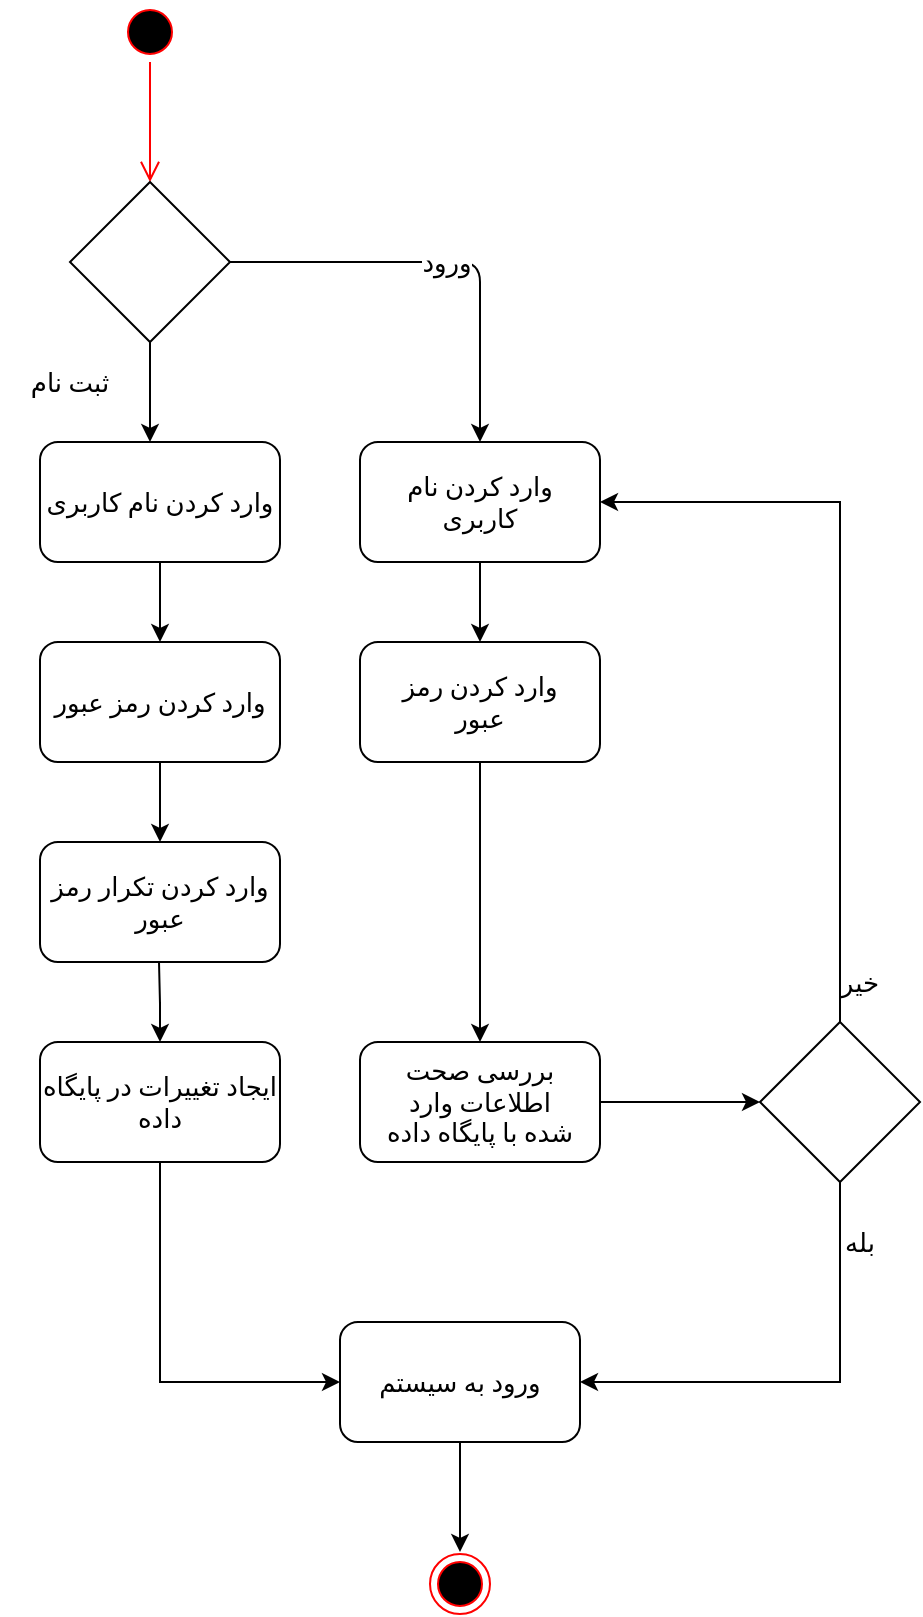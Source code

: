 <mxfile version="14.8.1" type="github">
  <diagram id="cUkqLEEOOj07QgNQOSys" name="Page-1">
    <mxGraphModel dx="782" dy="436" grid="1" gridSize="10" guides="1" tooltips="1" connect="1" arrows="1" fold="1" page="1" pageScale="1" pageWidth="850" pageHeight="1100" math="0" shadow="0">
      <root>
        <mxCell id="0" />
        <mxCell id="1" parent="0" />
        <mxCell id="9vAfnKZuEogmpyG12Bn7-1" value="" style="ellipse;html=1;shape=startState;fillColor=#000000;strokeColor=#ff0000;fontFamily=B Zar;fontSize=13;" parent="1" vertex="1">
          <mxGeometry x="120" y="80" width="30" height="30" as="geometry" />
        </mxCell>
        <mxCell id="9vAfnKZuEogmpyG12Bn7-2" value="" style="edgeStyle=orthogonalEdgeStyle;html=1;verticalAlign=bottom;endArrow=open;endSize=8;strokeColor=#ff0000;fontFamily=B Zar;fontSize=13;" parent="1" source="9vAfnKZuEogmpyG12Bn7-1" edge="1">
          <mxGeometry relative="1" as="geometry">
            <mxPoint x="135" y="170" as="targetPoint" />
          </mxGeometry>
        </mxCell>
        <mxCell id="9vAfnKZuEogmpyG12Bn7-3" value="" style="edgeStyle=orthogonalEdgeStyle;rounded=0;orthogonalLoop=1;jettySize=auto;html=1;fontFamily=B Zar;fontSize=13;" parent="1" source="9vAfnKZuEogmpyG12Bn7-4" target="9vAfnKZuEogmpyG12Bn7-5" edge="1">
          <mxGeometry relative="1" as="geometry">
            <Array as="points">
              <mxPoint x="135" y="290" />
              <mxPoint x="135" y="290" />
            </Array>
          </mxGeometry>
        </mxCell>
        <mxCell id="9vAfnKZuEogmpyG12Bn7-4" value="" style="rhombus;whiteSpace=wrap;html=1;fontFamily=B Zar;fontSize=13;" parent="1" vertex="1">
          <mxGeometry x="95" y="170" width="80" height="80" as="geometry" />
        </mxCell>
        <mxCell id="9vAfnKZuEogmpyG12Bn7-5" value="&lt;font style=&quot;font-size: 13px&quot;&gt;وارد کردن نام کاربری&lt;/font&gt;" style="rounded=1;whiteSpace=wrap;html=1;fontFamily=B Zar;fontSize=13;" parent="1" vertex="1">
          <mxGeometry x="80" y="300" width="120" height="60" as="geometry" />
        </mxCell>
        <mxCell id="9vAfnKZuEogmpyG12Bn7-6" value="&lt;font style=&quot;font-size: 13px&quot;&gt;وارد کردن رمز عبور&lt;/font&gt;" style="rounded=1;whiteSpace=wrap;html=1;fontFamily=B Zar;fontSize=13;" parent="1" vertex="1">
          <mxGeometry x="80" y="400" width="120" height="60" as="geometry" />
        </mxCell>
        <mxCell id="9vAfnKZuEogmpyG12Bn7-9" value="" style="edgeStyle=orthogonalEdgeStyle;rounded=0;orthogonalLoop=1;jettySize=auto;html=1;exitX=0.5;exitY=1;exitDx=0;exitDy=0;fontFamily=B Zar;fontSize=13;" parent="1" source="9vAfnKZuEogmpyG12Bn7-6" edge="1">
          <mxGeometry relative="1" as="geometry">
            <mxPoint x="140" y="500" as="targetPoint" />
            <mxPoint x="140" y="500" as="sourcePoint" />
          </mxGeometry>
        </mxCell>
        <mxCell id="9vAfnKZuEogmpyG12Bn7-14" value="" style="endArrow=classic;html=1;entryX=0.5;entryY=0;entryDx=0;entryDy=0;exitX=0.5;exitY=1;exitDx=0;exitDy=0;fontFamily=B Zar;fontSize=13;" parent="1" source="9vAfnKZuEogmpyG12Bn7-5" target="9vAfnKZuEogmpyG12Bn7-6" edge="1">
          <mxGeometry width="50" height="50" relative="1" as="geometry">
            <mxPoint x="115" y="400" as="sourcePoint" />
            <mxPoint x="165" y="350" as="targetPoint" />
            <Array as="points" />
          </mxGeometry>
        </mxCell>
        <mxCell id="9vAfnKZuEogmpyG12Bn7-15" value="&lt;font style=&quot;font-size: 13px;&quot;&gt;ورود&lt;/font&gt;" style="endArrow=classic;html=1;exitX=1;exitY=0.5;exitDx=0;exitDy=0;entryX=0.5;entryY=0;entryDx=0;entryDy=0;fontFamily=B Zar;fontSize=13;" parent="1" source="9vAfnKZuEogmpyG12Bn7-4" target="9vAfnKZuEogmpyG12Bn7-17" edge="1">
          <mxGeometry width="50" height="50" relative="1" as="geometry">
            <mxPoint x="180" y="210" as="sourcePoint" />
            <mxPoint x="290" y="290" as="targetPoint" />
            <Array as="points">
              <mxPoint x="300" y="210" />
            </Array>
          </mxGeometry>
        </mxCell>
        <mxCell id="9vAfnKZuEogmpyG12Bn7-16" value="" style="edgeStyle=orthogonalEdgeStyle;rounded=0;orthogonalLoop=1;jettySize=auto;html=1;fontFamily=B Zar;fontSize=13;" parent="1" source="9vAfnKZuEogmpyG12Bn7-17" target="9vAfnKZuEogmpyG12Bn7-19" edge="1">
          <mxGeometry relative="1" as="geometry" />
        </mxCell>
        <mxCell id="9vAfnKZuEogmpyG12Bn7-17" value="" style="rounded=1;whiteSpace=wrap;html=1;fontFamily=B Zar;fontSize=13;" parent="1" vertex="1">
          <mxGeometry x="240" y="300" width="120" height="60" as="geometry" />
        </mxCell>
        <mxCell id="9vAfnKZuEogmpyG12Bn7-18" value="" style="edgeStyle=orthogonalEdgeStyle;rounded=0;orthogonalLoop=1;jettySize=auto;html=1;fontFamily=B Zar;fontSize=13;" parent="1" source="9vAfnKZuEogmpyG12Bn7-19" target="9vAfnKZuEogmpyG12Bn7-21" edge="1">
          <mxGeometry relative="1" as="geometry" />
        </mxCell>
        <mxCell id="9vAfnKZuEogmpyG12Bn7-19" value="" style="rounded=1;whiteSpace=wrap;html=1;fontFamily=B Zar;fontSize=13;" parent="1" vertex="1">
          <mxGeometry x="240" y="400" width="120" height="60" as="geometry" />
        </mxCell>
        <mxCell id="9vAfnKZuEogmpyG12Bn7-20" value="" style="edgeStyle=orthogonalEdgeStyle;rounded=0;orthogonalLoop=1;jettySize=auto;html=1;entryX=0;entryY=0.5;entryDx=0;entryDy=0;fontFamily=B Zar;fontSize=13;" parent="1" source="9vAfnKZuEogmpyG12Bn7-21" target="9vAfnKZuEogmpyG12Bn7-34" edge="1">
          <mxGeometry relative="1" as="geometry">
            <mxPoint x="300" y="680" as="targetPoint" />
          </mxGeometry>
        </mxCell>
        <mxCell id="9vAfnKZuEogmpyG12Bn7-21" value="" style="rounded=1;whiteSpace=wrap;html=1;fontFamily=B Zar;fontSize=13;" parent="1" vertex="1">
          <mxGeometry x="240" y="600" width="120" height="60" as="geometry" />
        </mxCell>
        <mxCell id="9vAfnKZuEogmpyG12Bn7-22" style="edgeStyle=orthogonalEdgeStyle;rounded=0;orthogonalLoop=1;jettySize=auto;html=1;exitX=0.5;exitY=1;exitDx=0;exitDy=0;entryX=0.5;entryY=0;entryDx=0;entryDy=0;fontFamily=B Zar;fontSize=13;" parent="1" edge="1">
          <mxGeometry relative="1" as="geometry">
            <mxPoint x="290" y="795" as="sourcePoint" />
            <mxPoint x="290" y="855" as="targetPoint" />
          </mxGeometry>
        </mxCell>
        <mxCell id="9vAfnKZuEogmpyG12Bn7-23" value="&lt;font style=&quot;font-size: 13px&quot;&gt;وارد کردن نام کاربری&lt;/font&gt;" style="text;html=1;strokeColor=none;fillColor=none;align=center;verticalAlign=middle;whiteSpace=wrap;rounded=0;fontFamily=B Zar;fontSize=13;" parent="1" vertex="1">
          <mxGeometry x="260" y="300" width="80" height="60" as="geometry" />
        </mxCell>
        <mxCell id="9vAfnKZuEogmpyG12Bn7-24" value="&lt;font style=&quot;font-size: 13px&quot;&gt;وارد کردن رمز عبور&lt;/font&gt;" style="text;html=1;strokeColor=none;fillColor=none;align=center;verticalAlign=middle;whiteSpace=wrap;rounded=0;fontFamily=B Zar;fontSize=13;" parent="1" vertex="1">
          <mxGeometry x="250" y="410" width="100" height="40" as="geometry" />
        </mxCell>
        <mxCell id="9vAfnKZuEogmpyG12Bn7-25" value="&lt;font style=&quot;font-size: 13px&quot;&gt;بررسی صحت اطلاعات وارد شده با پایگاه داده&lt;/font&gt;" style="text;html=1;strokeColor=none;fillColor=none;align=center;verticalAlign=middle;whiteSpace=wrap;rounded=0;fontFamily=B Zar;fontSize=13;" parent="1" vertex="1">
          <mxGeometry x="250" y="610" width="100" height="40" as="geometry" />
        </mxCell>
        <mxCell id="lV9VRbZ92i7KgP8q5HNV-1" style="edgeStyle=orthogonalEdgeStyle;rounded=0;orthogonalLoop=1;jettySize=auto;html=1;exitX=0.5;exitY=1;exitDx=0;exitDy=0;entryX=0;entryY=0.5;entryDx=0;entryDy=0;fontFamily=B Zar;fontSize=13;" parent="1" source="jt6DGCesJBzGl5rZxC4x-1" target="9vAfnKZuEogmpyG12Bn7-35" edge="1">
          <mxGeometry relative="1" as="geometry" />
        </mxCell>
        <mxCell id="9vAfnKZuEogmpyG12Bn7-30" value="" style="ellipse;html=1;shape=endState;fillColor=#000000;strokeColor=#ff0000;fontFamily=B Zar;fontSize=13;" parent="1" vertex="1">
          <mxGeometry x="275" y="856" width="30" height="30" as="geometry" />
        </mxCell>
        <mxCell id="9vAfnKZuEogmpyG12Bn7-31" value="&lt;font style=&quot;font-size: 13px&quot;&gt;ثبت نام&lt;/font&gt;" style="text;html=1;strokeColor=none;fillColor=none;align=center;verticalAlign=middle;whiteSpace=wrap;rounded=0;rotation=0;fontFamily=B Zar;fontSize=13;" parent="1" vertex="1">
          <mxGeometry x="60" y="260" width="70" height="20" as="geometry" />
        </mxCell>
        <mxCell id="9vAfnKZuEogmpyG12Bn7-32" style="edgeStyle=orthogonalEdgeStyle;rounded=0;orthogonalLoop=1;jettySize=auto;html=1;entryX=1;entryY=0.5;entryDx=0;entryDy=0;fontFamily=B Zar;fontSize=13;" parent="1" source="9vAfnKZuEogmpyG12Bn7-34" target="9vAfnKZuEogmpyG12Bn7-35" edge="1">
          <mxGeometry relative="1" as="geometry">
            <Array as="points">
              <mxPoint x="480" y="770" />
            </Array>
          </mxGeometry>
        </mxCell>
        <mxCell id="9vAfnKZuEogmpyG12Bn7-33" style="edgeStyle=orthogonalEdgeStyle;rounded=0;orthogonalLoop=1;jettySize=auto;html=1;entryX=1;entryY=0.5;entryDx=0;entryDy=0;fontFamily=B Zar;fontSize=13;" parent="1" source="9vAfnKZuEogmpyG12Bn7-34" target="9vAfnKZuEogmpyG12Bn7-17" edge="1">
          <mxGeometry relative="1" as="geometry">
            <Array as="points">
              <mxPoint x="480" y="330" />
            </Array>
            <mxPoint x="380" y="345" as="targetPoint" />
          </mxGeometry>
        </mxCell>
        <mxCell id="9vAfnKZuEogmpyG12Bn7-34" value="" style="rhombus;whiteSpace=wrap;html=1;fontFamily=B Zar;fontSize=13;" parent="1" vertex="1">
          <mxGeometry x="440" y="590" width="80" height="80" as="geometry" />
        </mxCell>
        <mxCell id="9vAfnKZuEogmpyG12Bn7-35" value="&lt;font style=&quot;font-size: 13px&quot;&gt;ورود به سیستم&lt;/font&gt;" style="rounded=1;whiteSpace=wrap;html=1;fontFamily=B Zar;fontSize=13;" parent="1" vertex="1">
          <mxGeometry x="230" y="740" width="120" height="60" as="geometry" />
        </mxCell>
        <mxCell id="9vAfnKZuEogmpyG12Bn7-36" value="&lt;font style=&quot;font-size: 13px&quot;&gt;بله&lt;/font&gt;" style="text;html=1;strokeColor=none;fillColor=none;align=center;verticalAlign=middle;whiteSpace=wrap;rounded=0;fontFamily=B Zar;fontSize=13;" parent="1" vertex="1">
          <mxGeometry x="470" y="690" width="40" height="20" as="geometry" />
        </mxCell>
        <mxCell id="9vAfnKZuEogmpyG12Bn7-37" value="&lt;font style=&quot;font-size: 13px&quot;&gt;خیر&lt;/font&gt;" style="text;html=1;strokeColor=none;fillColor=none;align=center;verticalAlign=middle;whiteSpace=wrap;rounded=0;fontFamily=B Zar;fontSize=13;" parent="1" vertex="1">
          <mxGeometry x="470" y="560" width="40" height="20" as="geometry" />
        </mxCell>
        <mxCell id="jt6DGCesJBzGl5rZxC4x-1" value="&lt;font style=&quot;font-size: 13px&quot;&gt;ایجاد تغییرات در پایگاه داده&lt;/font&gt;" style="rounded=1;whiteSpace=wrap;html=1;fontFamily=B Zar;fontSize=13;" parent="1" vertex="1">
          <mxGeometry x="80" y="600" width="120" height="60" as="geometry" />
        </mxCell>
        <mxCell id="wn8KKuoEa_iqCSRoonan-1" value="&lt;font style=&quot;font-size: 13px&quot;&gt;وارد کردن تکرار رمز عبور&lt;/font&gt;" style="rounded=1;whiteSpace=wrap;html=1;fontFamily=B Zar;fontSize=13;" parent="1" vertex="1">
          <mxGeometry x="80" y="500" width="120" height="60" as="geometry" />
        </mxCell>
        <mxCell id="wn8KKuoEa_iqCSRoonan-2" value="" style="edgeStyle=orthogonalEdgeStyle;rounded=0;orthogonalLoop=1;jettySize=auto;html=1;entryX=0.5;entryY=0;entryDx=0;entryDy=0;fontFamily=B Zar;fontSize=13;" parent="1" target="jt6DGCesJBzGl5rZxC4x-1" edge="1">
          <mxGeometry relative="1" as="geometry">
            <mxPoint x="139.5" y="560" as="sourcePoint" />
            <mxPoint x="139.5" y="680" as="targetPoint" />
          </mxGeometry>
        </mxCell>
      </root>
    </mxGraphModel>
  </diagram>
</mxfile>
